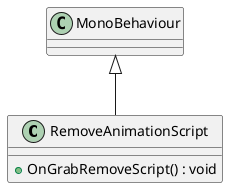 @startuml
class RemoveAnimationScript {
    + OnGrabRemoveScript() : void
}
MonoBehaviour <|-- RemoveAnimationScript
@enduml
